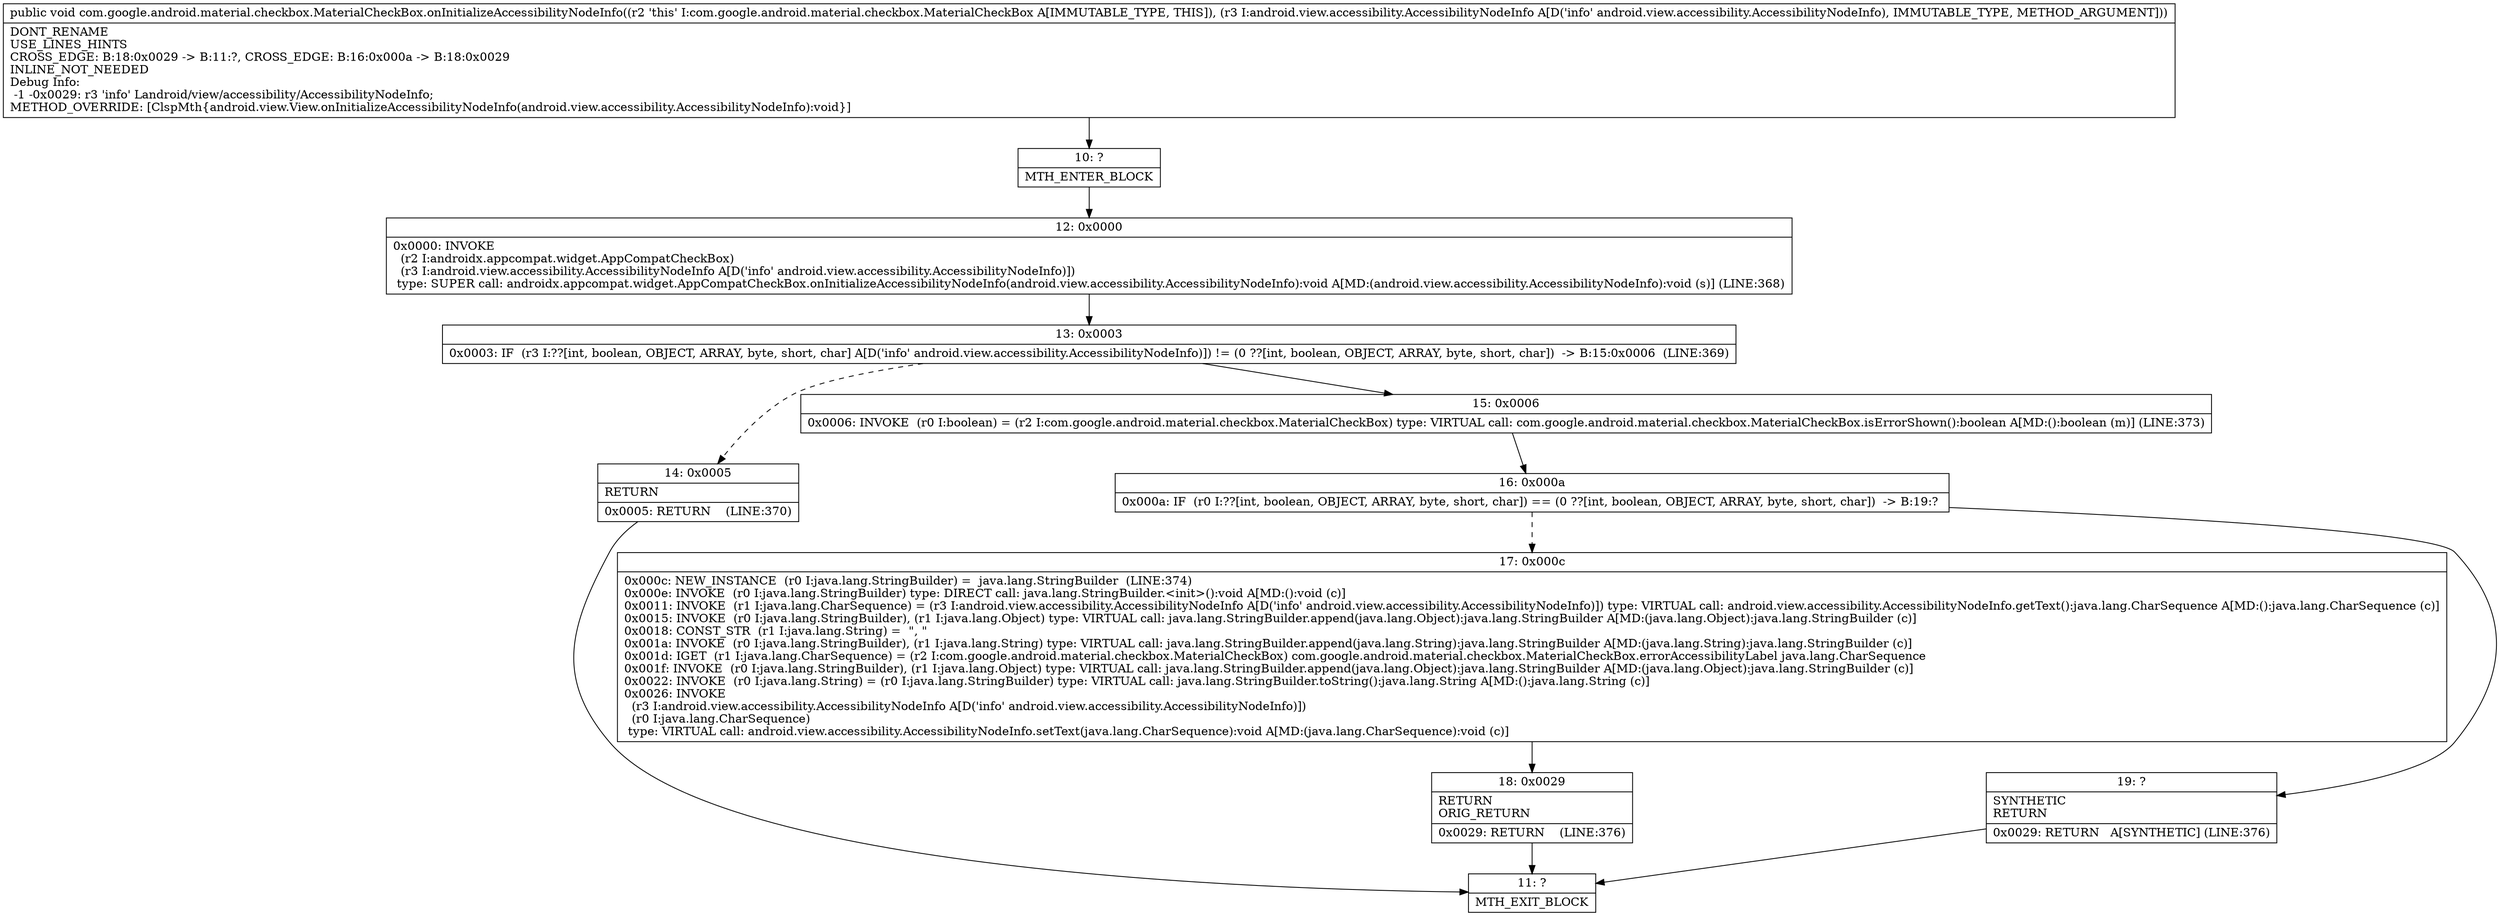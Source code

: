 digraph "CFG forcom.google.android.material.checkbox.MaterialCheckBox.onInitializeAccessibilityNodeInfo(Landroid\/view\/accessibility\/AccessibilityNodeInfo;)V" {
Node_10 [shape=record,label="{10\:\ ?|MTH_ENTER_BLOCK\l}"];
Node_12 [shape=record,label="{12\:\ 0x0000|0x0000: INVOKE  \l  (r2 I:androidx.appcompat.widget.AppCompatCheckBox)\l  (r3 I:android.view.accessibility.AccessibilityNodeInfo A[D('info' android.view.accessibility.AccessibilityNodeInfo)])\l type: SUPER call: androidx.appcompat.widget.AppCompatCheckBox.onInitializeAccessibilityNodeInfo(android.view.accessibility.AccessibilityNodeInfo):void A[MD:(android.view.accessibility.AccessibilityNodeInfo):void (s)] (LINE:368)\l}"];
Node_13 [shape=record,label="{13\:\ 0x0003|0x0003: IF  (r3 I:??[int, boolean, OBJECT, ARRAY, byte, short, char] A[D('info' android.view.accessibility.AccessibilityNodeInfo)]) != (0 ??[int, boolean, OBJECT, ARRAY, byte, short, char])  \-\> B:15:0x0006  (LINE:369)\l}"];
Node_14 [shape=record,label="{14\:\ 0x0005|RETURN\l|0x0005: RETURN    (LINE:370)\l}"];
Node_11 [shape=record,label="{11\:\ ?|MTH_EXIT_BLOCK\l}"];
Node_15 [shape=record,label="{15\:\ 0x0006|0x0006: INVOKE  (r0 I:boolean) = (r2 I:com.google.android.material.checkbox.MaterialCheckBox) type: VIRTUAL call: com.google.android.material.checkbox.MaterialCheckBox.isErrorShown():boolean A[MD:():boolean (m)] (LINE:373)\l}"];
Node_16 [shape=record,label="{16\:\ 0x000a|0x000a: IF  (r0 I:??[int, boolean, OBJECT, ARRAY, byte, short, char]) == (0 ??[int, boolean, OBJECT, ARRAY, byte, short, char])  \-\> B:19:? \l}"];
Node_17 [shape=record,label="{17\:\ 0x000c|0x000c: NEW_INSTANCE  (r0 I:java.lang.StringBuilder) =  java.lang.StringBuilder  (LINE:374)\l0x000e: INVOKE  (r0 I:java.lang.StringBuilder) type: DIRECT call: java.lang.StringBuilder.\<init\>():void A[MD:():void (c)]\l0x0011: INVOKE  (r1 I:java.lang.CharSequence) = (r3 I:android.view.accessibility.AccessibilityNodeInfo A[D('info' android.view.accessibility.AccessibilityNodeInfo)]) type: VIRTUAL call: android.view.accessibility.AccessibilityNodeInfo.getText():java.lang.CharSequence A[MD:():java.lang.CharSequence (c)]\l0x0015: INVOKE  (r0 I:java.lang.StringBuilder), (r1 I:java.lang.Object) type: VIRTUAL call: java.lang.StringBuilder.append(java.lang.Object):java.lang.StringBuilder A[MD:(java.lang.Object):java.lang.StringBuilder (c)]\l0x0018: CONST_STR  (r1 I:java.lang.String) =  \", \" \l0x001a: INVOKE  (r0 I:java.lang.StringBuilder), (r1 I:java.lang.String) type: VIRTUAL call: java.lang.StringBuilder.append(java.lang.String):java.lang.StringBuilder A[MD:(java.lang.String):java.lang.StringBuilder (c)]\l0x001d: IGET  (r1 I:java.lang.CharSequence) = (r2 I:com.google.android.material.checkbox.MaterialCheckBox) com.google.android.material.checkbox.MaterialCheckBox.errorAccessibilityLabel java.lang.CharSequence \l0x001f: INVOKE  (r0 I:java.lang.StringBuilder), (r1 I:java.lang.Object) type: VIRTUAL call: java.lang.StringBuilder.append(java.lang.Object):java.lang.StringBuilder A[MD:(java.lang.Object):java.lang.StringBuilder (c)]\l0x0022: INVOKE  (r0 I:java.lang.String) = (r0 I:java.lang.StringBuilder) type: VIRTUAL call: java.lang.StringBuilder.toString():java.lang.String A[MD:():java.lang.String (c)]\l0x0026: INVOKE  \l  (r3 I:android.view.accessibility.AccessibilityNodeInfo A[D('info' android.view.accessibility.AccessibilityNodeInfo)])\l  (r0 I:java.lang.CharSequence)\l type: VIRTUAL call: android.view.accessibility.AccessibilityNodeInfo.setText(java.lang.CharSequence):void A[MD:(java.lang.CharSequence):void (c)]\l}"];
Node_18 [shape=record,label="{18\:\ 0x0029|RETURN\lORIG_RETURN\l|0x0029: RETURN    (LINE:376)\l}"];
Node_19 [shape=record,label="{19\:\ ?|SYNTHETIC\lRETURN\l|0x0029: RETURN   A[SYNTHETIC] (LINE:376)\l}"];
MethodNode[shape=record,label="{public void com.google.android.material.checkbox.MaterialCheckBox.onInitializeAccessibilityNodeInfo((r2 'this' I:com.google.android.material.checkbox.MaterialCheckBox A[IMMUTABLE_TYPE, THIS]), (r3 I:android.view.accessibility.AccessibilityNodeInfo A[D('info' android.view.accessibility.AccessibilityNodeInfo), IMMUTABLE_TYPE, METHOD_ARGUMENT]))  | DONT_RENAME\lUSE_LINES_HINTS\lCROSS_EDGE: B:18:0x0029 \-\> B:11:?, CROSS_EDGE: B:16:0x000a \-\> B:18:0x0029\lINLINE_NOT_NEEDED\lDebug Info:\l  \-1 \-0x0029: r3 'info' Landroid\/view\/accessibility\/AccessibilityNodeInfo;\lMETHOD_OVERRIDE: [ClspMth\{android.view.View.onInitializeAccessibilityNodeInfo(android.view.accessibility.AccessibilityNodeInfo):void\}]\l}"];
MethodNode -> Node_10;Node_10 -> Node_12;
Node_12 -> Node_13;
Node_13 -> Node_14[style=dashed];
Node_13 -> Node_15;
Node_14 -> Node_11;
Node_15 -> Node_16;
Node_16 -> Node_17[style=dashed];
Node_16 -> Node_19;
Node_17 -> Node_18;
Node_18 -> Node_11;
Node_19 -> Node_11;
}

